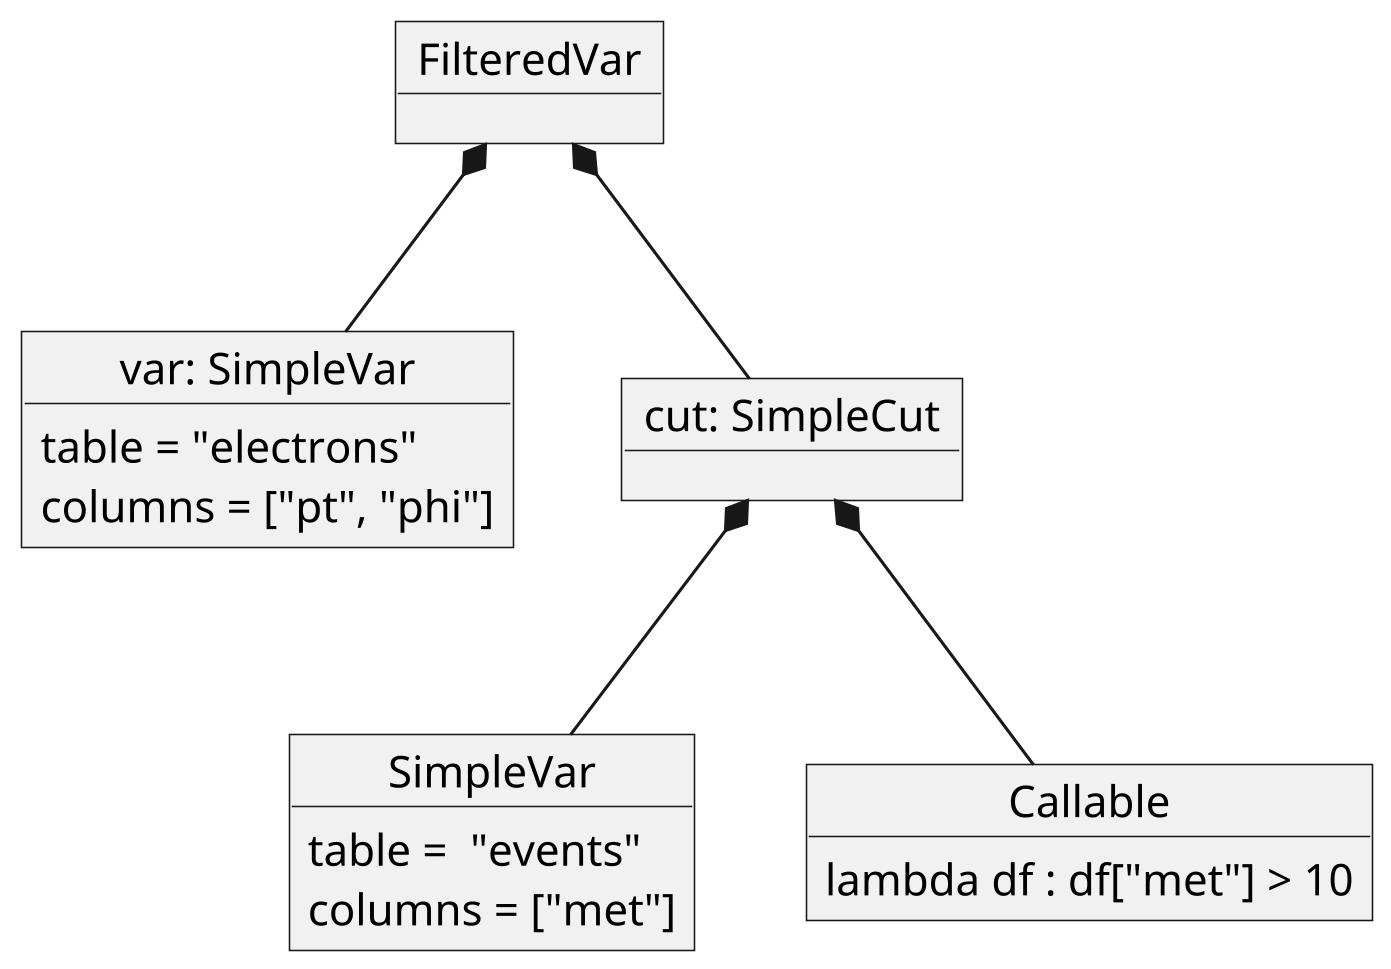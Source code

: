 @startuml
skinparam dpi 300

object "var: SimpleVar" as var {
  table = "electrons"
  columns = ["pt", "phi"]
}

object "cut: SimpleCut" as cut {
}

object "SimpleVar" as met {
  table =  "events"
  columns = ["met"]
}

object "FilteredVar" as fv {
}

object "Callable" as pred {
 lambda df : df["met"] > 10
}

cut *-- met
cut *-- pred
fv *-- var
fv *-- cut

@enduml
